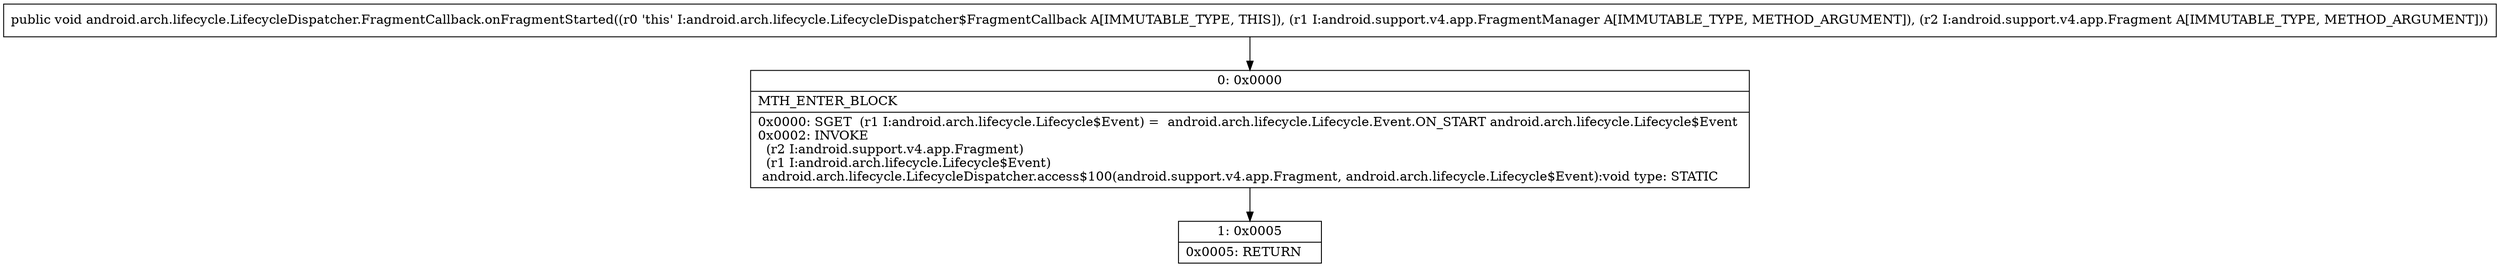 digraph "CFG forandroid.arch.lifecycle.LifecycleDispatcher.FragmentCallback.onFragmentStarted(Landroid\/support\/v4\/app\/FragmentManager;Landroid\/support\/v4\/app\/Fragment;)V" {
Node_0 [shape=record,label="{0\:\ 0x0000|MTH_ENTER_BLOCK\l|0x0000: SGET  (r1 I:android.arch.lifecycle.Lifecycle$Event) =  android.arch.lifecycle.Lifecycle.Event.ON_START android.arch.lifecycle.Lifecycle$Event \l0x0002: INVOKE  \l  (r2 I:android.support.v4.app.Fragment)\l  (r1 I:android.arch.lifecycle.Lifecycle$Event)\l android.arch.lifecycle.LifecycleDispatcher.access$100(android.support.v4.app.Fragment, android.arch.lifecycle.Lifecycle$Event):void type: STATIC \l}"];
Node_1 [shape=record,label="{1\:\ 0x0005|0x0005: RETURN   \l}"];
MethodNode[shape=record,label="{public void android.arch.lifecycle.LifecycleDispatcher.FragmentCallback.onFragmentStarted((r0 'this' I:android.arch.lifecycle.LifecycleDispatcher$FragmentCallback A[IMMUTABLE_TYPE, THIS]), (r1 I:android.support.v4.app.FragmentManager A[IMMUTABLE_TYPE, METHOD_ARGUMENT]), (r2 I:android.support.v4.app.Fragment A[IMMUTABLE_TYPE, METHOD_ARGUMENT])) }"];
MethodNode -> Node_0;
Node_0 -> Node_1;
}

